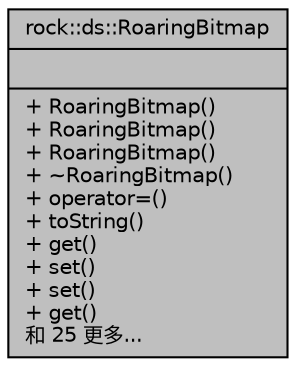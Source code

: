digraph "rock::ds::RoaringBitmap"
{
 // LATEX_PDF_SIZE
  edge [fontname="Helvetica",fontsize="10",labelfontname="Helvetica",labelfontsize="10"];
  node [fontname="Helvetica",fontsize="10",shape=record];
  Node1 [label="{rock::ds::RoaringBitmap\n||+ RoaringBitmap()\l+ RoaringBitmap()\l+ RoaringBitmap()\l+ ~RoaringBitmap()\l+ operator=()\l+ toString()\l+ get()\l+ set()\l+ set()\l+ get()\l和 25 更多...\l}",height=0.2,width=0.4,color="black", fillcolor="grey75", style="filled", fontcolor="black",tooltip=" "];
}
